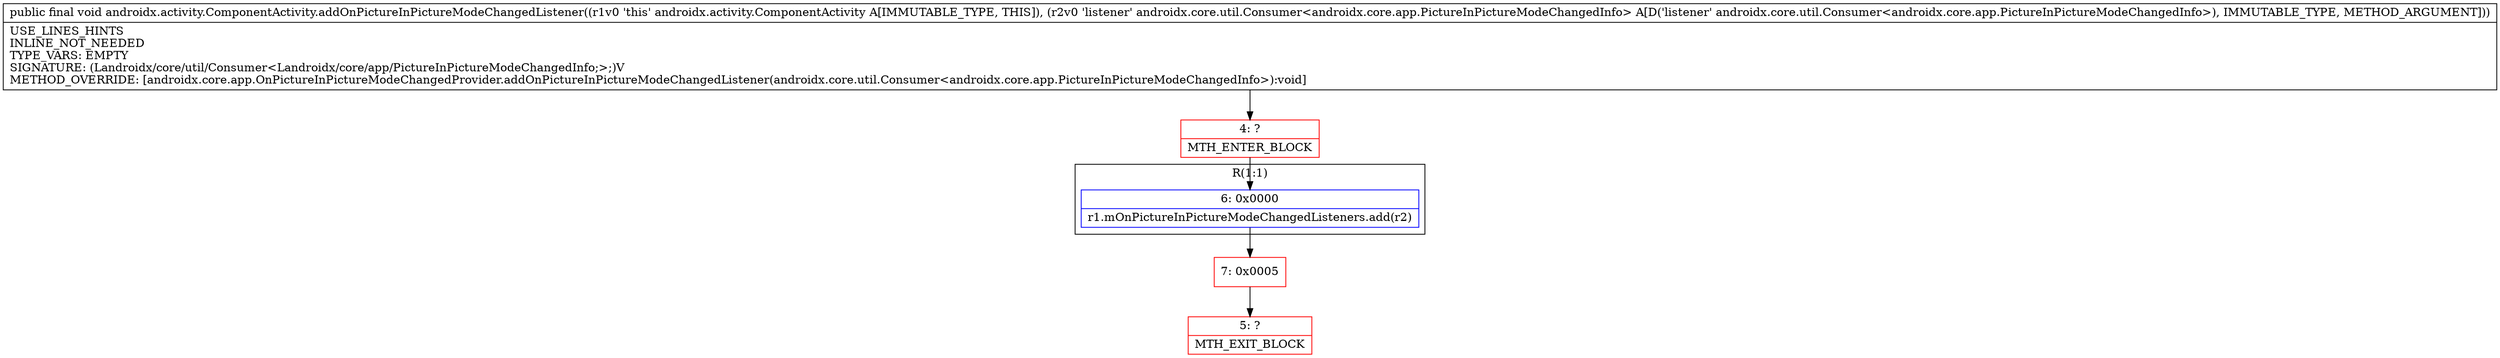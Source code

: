 digraph "CFG forandroidx.activity.ComponentActivity.addOnPictureInPictureModeChangedListener(Landroidx\/core\/util\/Consumer;)V" {
subgraph cluster_Region_2104179534 {
label = "R(1:1)";
node [shape=record,color=blue];
Node_6 [shape=record,label="{6\:\ 0x0000|r1.mOnPictureInPictureModeChangedListeners.add(r2)\l}"];
}
Node_4 [shape=record,color=red,label="{4\:\ ?|MTH_ENTER_BLOCK\l}"];
Node_7 [shape=record,color=red,label="{7\:\ 0x0005}"];
Node_5 [shape=record,color=red,label="{5\:\ ?|MTH_EXIT_BLOCK\l}"];
MethodNode[shape=record,label="{public final void androidx.activity.ComponentActivity.addOnPictureInPictureModeChangedListener((r1v0 'this' androidx.activity.ComponentActivity A[IMMUTABLE_TYPE, THIS]), (r2v0 'listener' androidx.core.util.Consumer\<androidx.core.app.PictureInPictureModeChangedInfo\> A[D('listener' androidx.core.util.Consumer\<androidx.core.app.PictureInPictureModeChangedInfo\>), IMMUTABLE_TYPE, METHOD_ARGUMENT]))  | USE_LINES_HINTS\lINLINE_NOT_NEEDED\lTYPE_VARS: EMPTY\lSIGNATURE: (Landroidx\/core\/util\/Consumer\<Landroidx\/core\/app\/PictureInPictureModeChangedInfo;\>;)V\lMETHOD_OVERRIDE: [androidx.core.app.OnPictureInPictureModeChangedProvider.addOnPictureInPictureModeChangedListener(androidx.core.util.Consumer\<androidx.core.app.PictureInPictureModeChangedInfo\>):void]\l}"];
MethodNode -> Node_4;Node_6 -> Node_7;
Node_4 -> Node_6;
Node_7 -> Node_5;
}

